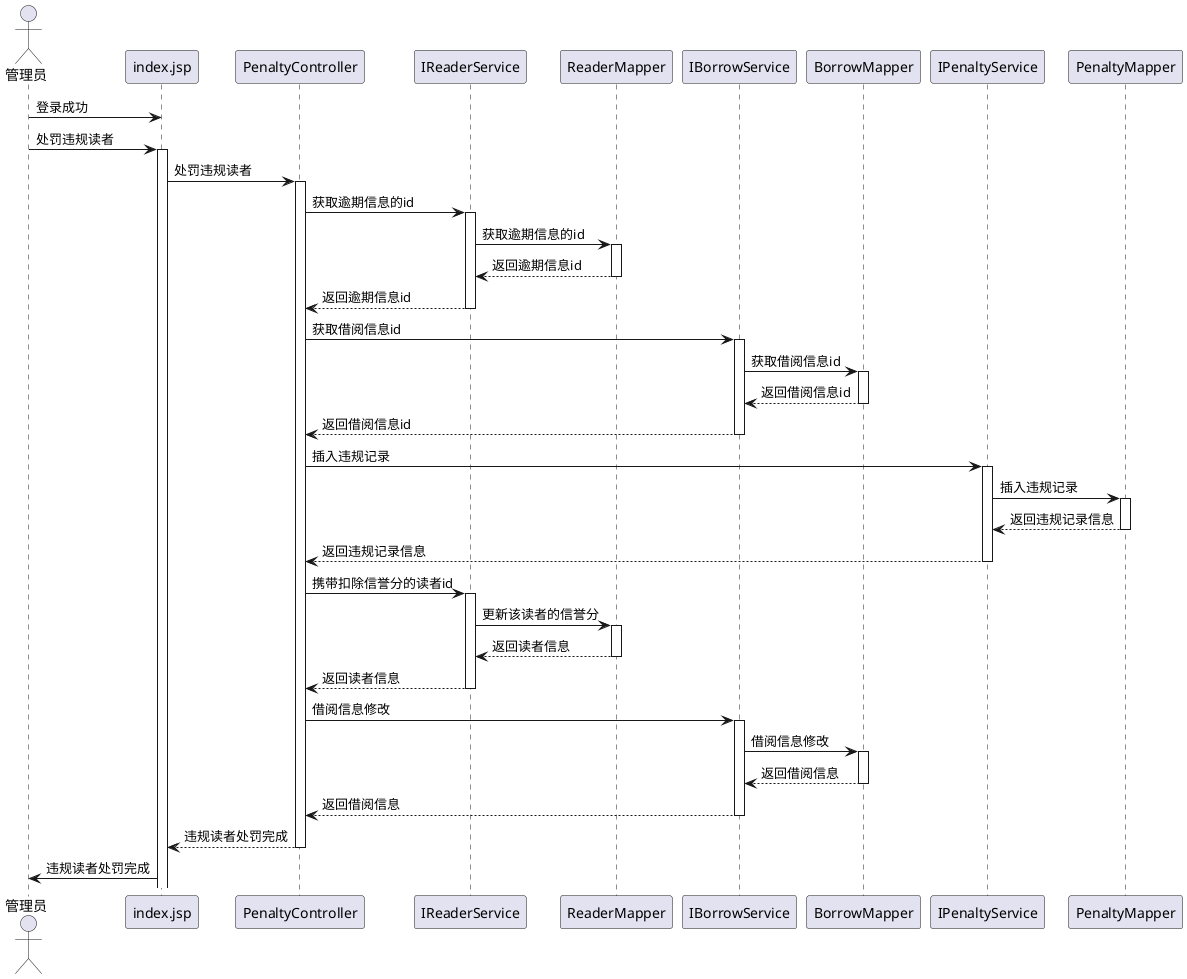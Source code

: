 @startuml
actor 管理员
participant index.jsp
participant PenaltyController
participant IReaderService
participant ReaderMapper
participant IBorrowService
participant BorrowMapper

participant IPenaltyService

participant PenaltyMapper


管理员 -> index.jsp: 登录成功
管理员 -> index.jsp: 处罚违规读者
activate index.jsp
index.jsp -> PenaltyController : 处罚违规读者
activate PenaltyController
PenaltyController -> IReaderService : 获取逾期信息的id
activate IReaderService
IReaderService -> ReaderMapper : 获取逾期信息的id
activate ReaderMapper
ReaderMapper --> IReaderService : 返回逾期信息id
deactivate ReaderMapper
IReaderService --> PenaltyController : 返回逾期信息id
deactivate IReaderService
PenaltyController -> IBorrowService : 获取借阅信息id
activate IBorrowService
IBorrowService -> BorrowMapper : 获取借阅信息id
activate BorrowMapper
BorrowMapper --> IBorrowService : 返回借阅信息id
deactivate BorrowMapper
IBorrowService --> PenaltyController : 返回借阅信息id
deactivate IBorrowService
PenaltyController -> IPenaltyService : 插入违规记录
activate IPenaltyService
IPenaltyService -> PenaltyMapper : 插入违规记录
activate PenaltyMapper
PenaltyMapper --> IPenaltyService :返回违规记录信息
deactivate PenaltyMapper
IPenaltyService --> PenaltyController : 返回违规记录信息
deactivate IPenaltyService
PenaltyController -> IReaderService : 携带扣除信誉分的读者id
activate IReaderService
IReaderService -> ReaderMapper : 更新该读者的信誉分
activate ReaderMapper
ReaderMapper --> IReaderService :返回读者信息
deactivate ReaderMapper
IReaderService --> PenaltyController : 返回读者信息
deactivate IReaderService
PenaltyController -> IBorrowService : 借阅信息修改
activate IBorrowService
IBorrowService -> BorrowMapper: 借阅信息修改
activate BorrowMapper
BorrowMapper --> IBorrowService : 返回借阅信息
deactivate BorrowMapper
IBorrowService --> PenaltyController :返回借阅信息
deactivate IBorrowService
PenaltyController-->index.jsp:违规读者处罚完成
deactivate PenaltyController
index.jsp -> 管理员 : 违规读者处罚完成

@enduml
